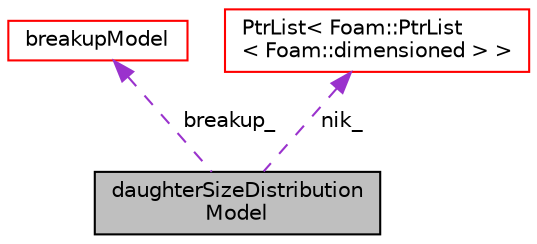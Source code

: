digraph "daughterSizeDistributionModel"
{
  bgcolor="transparent";
  edge [fontname="Helvetica",fontsize="10",labelfontname="Helvetica",labelfontsize="10"];
  node [fontname="Helvetica",fontsize="10",shape=record];
  Node1 [label="daughterSizeDistribution\lModel",height=0.2,width=0.4,color="black", fillcolor="grey75", style="filled" fontcolor="black"];
  Node2 -> Node1 [dir="back",color="darkorchid3",fontsize="10",style="dashed",label=" breakup_" ,fontname="Helvetica"];
  Node2 [label="breakupModel",height=0.2,width=0.4,color="red",URL="$classFoam_1_1diameterModels_1_1breakupModel.html",tooltip="Base class for breakup models which give a total breakup rate and a separate daughter size distributi..."];
  Node3 -> Node1 [dir="back",color="darkorchid3",fontsize="10",style="dashed",label=" nik_" ,fontname="Helvetica"];
  Node3 [label="PtrList\< Foam::PtrList\l\< Foam::dimensioned \> \>",height=0.2,width=0.4,color="red",URL="$classFoam_1_1PtrList.html"];
}
